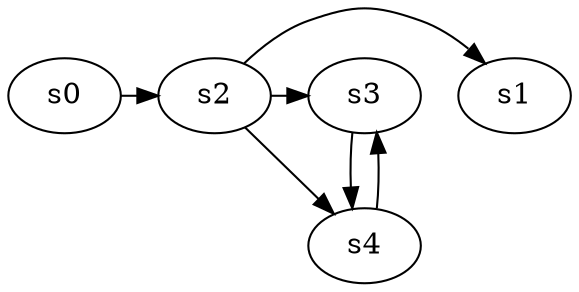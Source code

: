 digraph game_0888_complex_5 {
    s0 [name="s0", player=1, target=1];
    s1 [name="s1", player=0];
    s2 [name="s2", player=0];
    s3 [name="s3", player=1];
    s4 [name="s4", player=1, target=1];

    s0 -> s2 [constraint="!(time % 6 == 5)"];
    s2 -> s1 [constraint="!(time % 5 == 1)"];
    s2 -> s3 [constraint="time == 6 || time == 12"];
    s2 -> s4 [constraint="time % 3 == 0 || time % 5 == 3"];
    s3 -> s4;
    s4 -> s3 [constraint="time % 3 == 0 && time % 3 == 2"];
}
